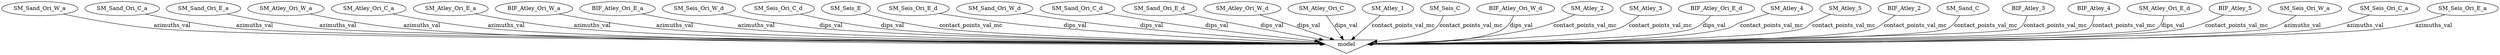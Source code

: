 digraph G {
SM_Sand_Ori_W_a;
SM_Sand_Ori_C_a;
SM_Sand_Ori_E_a;
SM_Atley_Ori_W_a;
SM_Atley_Ori_C_a;
SM_Atley_Ori_E_a;
BIF_Atley_Ori_W_a;
BIF_Atley_Ori_E_a;
SM_Seis_Ori_W_d;
SM_Seis_Ori_C_d;
SM_Seis_E;
SM_Seis_Ori_E_d;
SM_Sand_Ori_W_d;
SM_Sand_Ori_C_d;
SM_Sand_Ori_E_d;
SM_Atley_Ori_W_d;
SM_Atley_Ori_C;
SM_Atley_1;
SM_Seis_C;
BIF_Atley_Ori_W_d;
SM_Atley_2;
SM_Atley_3;
BIF_Atley_Ori_E_d;
SM_Atley_4;
SM_Atley_5;
BIF_Atley_2;
SM_Sand_C;
BIF_Atley_3;
BIF_Atley_4;
SM_Atley_Ori_E_d;
BIF_Atley_5;
model [shape=invtriangle];
SM_Sand_Ori_E_d -> model  [label=dips_val];
BIF_Atley_Ori_E_d -> model  [label=dips_val];
SM_Atley_Ori_W_d -> model  [label=dips_val];
SM_Atley_Ori_C -> model  [label=dips_val];
SM_Seis_Ori_W_d -> model  [label=dips_val];
SM_Seis_Ori_C_d -> model  [label=dips_val];
SM_Atley_Ori_E_d -> model  [label=dips_val];
SM_Seis_Ori_E_d -> model  [label=dips_val];
SM_Sand_Ori_W_d -> model  [label=dips_val];
BIF_Atley_Ori_W_d -> model  [label=dips_val];
SM_Sand_Ori_C_d -> model  [label=dips_val];
SM_Atley_4 -> model  [label=contact_points_val_mc];
SM_Atley_5 -> model  [label=contact_points_val_mc];
BIF_Atley_2 -> model  [label=contact_points_val_mc];
SM_Sand_C -> model  [label=contact_points_val_mc];
BIF_Atley_3 -> model  [label=contact_points_val_mc];
BIF_Atley_4 -> model  [label=contact_points_val_mc];
SM_Atley_1 -> model  [label=contact_points_val_mc];
BIF_Atley_5 -> model  [label=contact_points_val_mc];
SM_Seis_E -> model  [label=contact_points_val_mc];
SM_Seis_C -> model  [label=contact_points_val_mc];
SM_Atley_2 -> model  [label=contact_points_val_mc];
SM_Atley_3 -> model  [label=contact_points_val_mc];
SM_Sand_Ori_W_a -> model  [label=azimuths_val];
BIF_Atley_Ori_W_a -> model  [label=azimuths_val];
SM_Sand_Ori_C_a -> model  [label=azimuths_val];
SM_Sand_Ori_E_a -> model  [label=azimuths_val];
BIF_Atley_Ori_E_a -> model  [label=azimuths_val];
SM_Atley_Ori_W_a -> model  [label=azimuths_val];
SM_Atley_Ori_C_a -> model  [label=azimuths_val];
SM_Seis_Ori_W_a;
SM_Seis_Ori_W_a -> model  [label=azimuths_val];
SM_Seis_Ori_C_a;
SM_Seis_Ori_C_a -> model  [label=azimuths_val];
SM_Atley_Ori_E_a -> model  [label=azimuths_val];
SM_Seis_Ori_E_a;
SM_Seis_Ori_E_a -> model  [label=azimuths_val];
}
